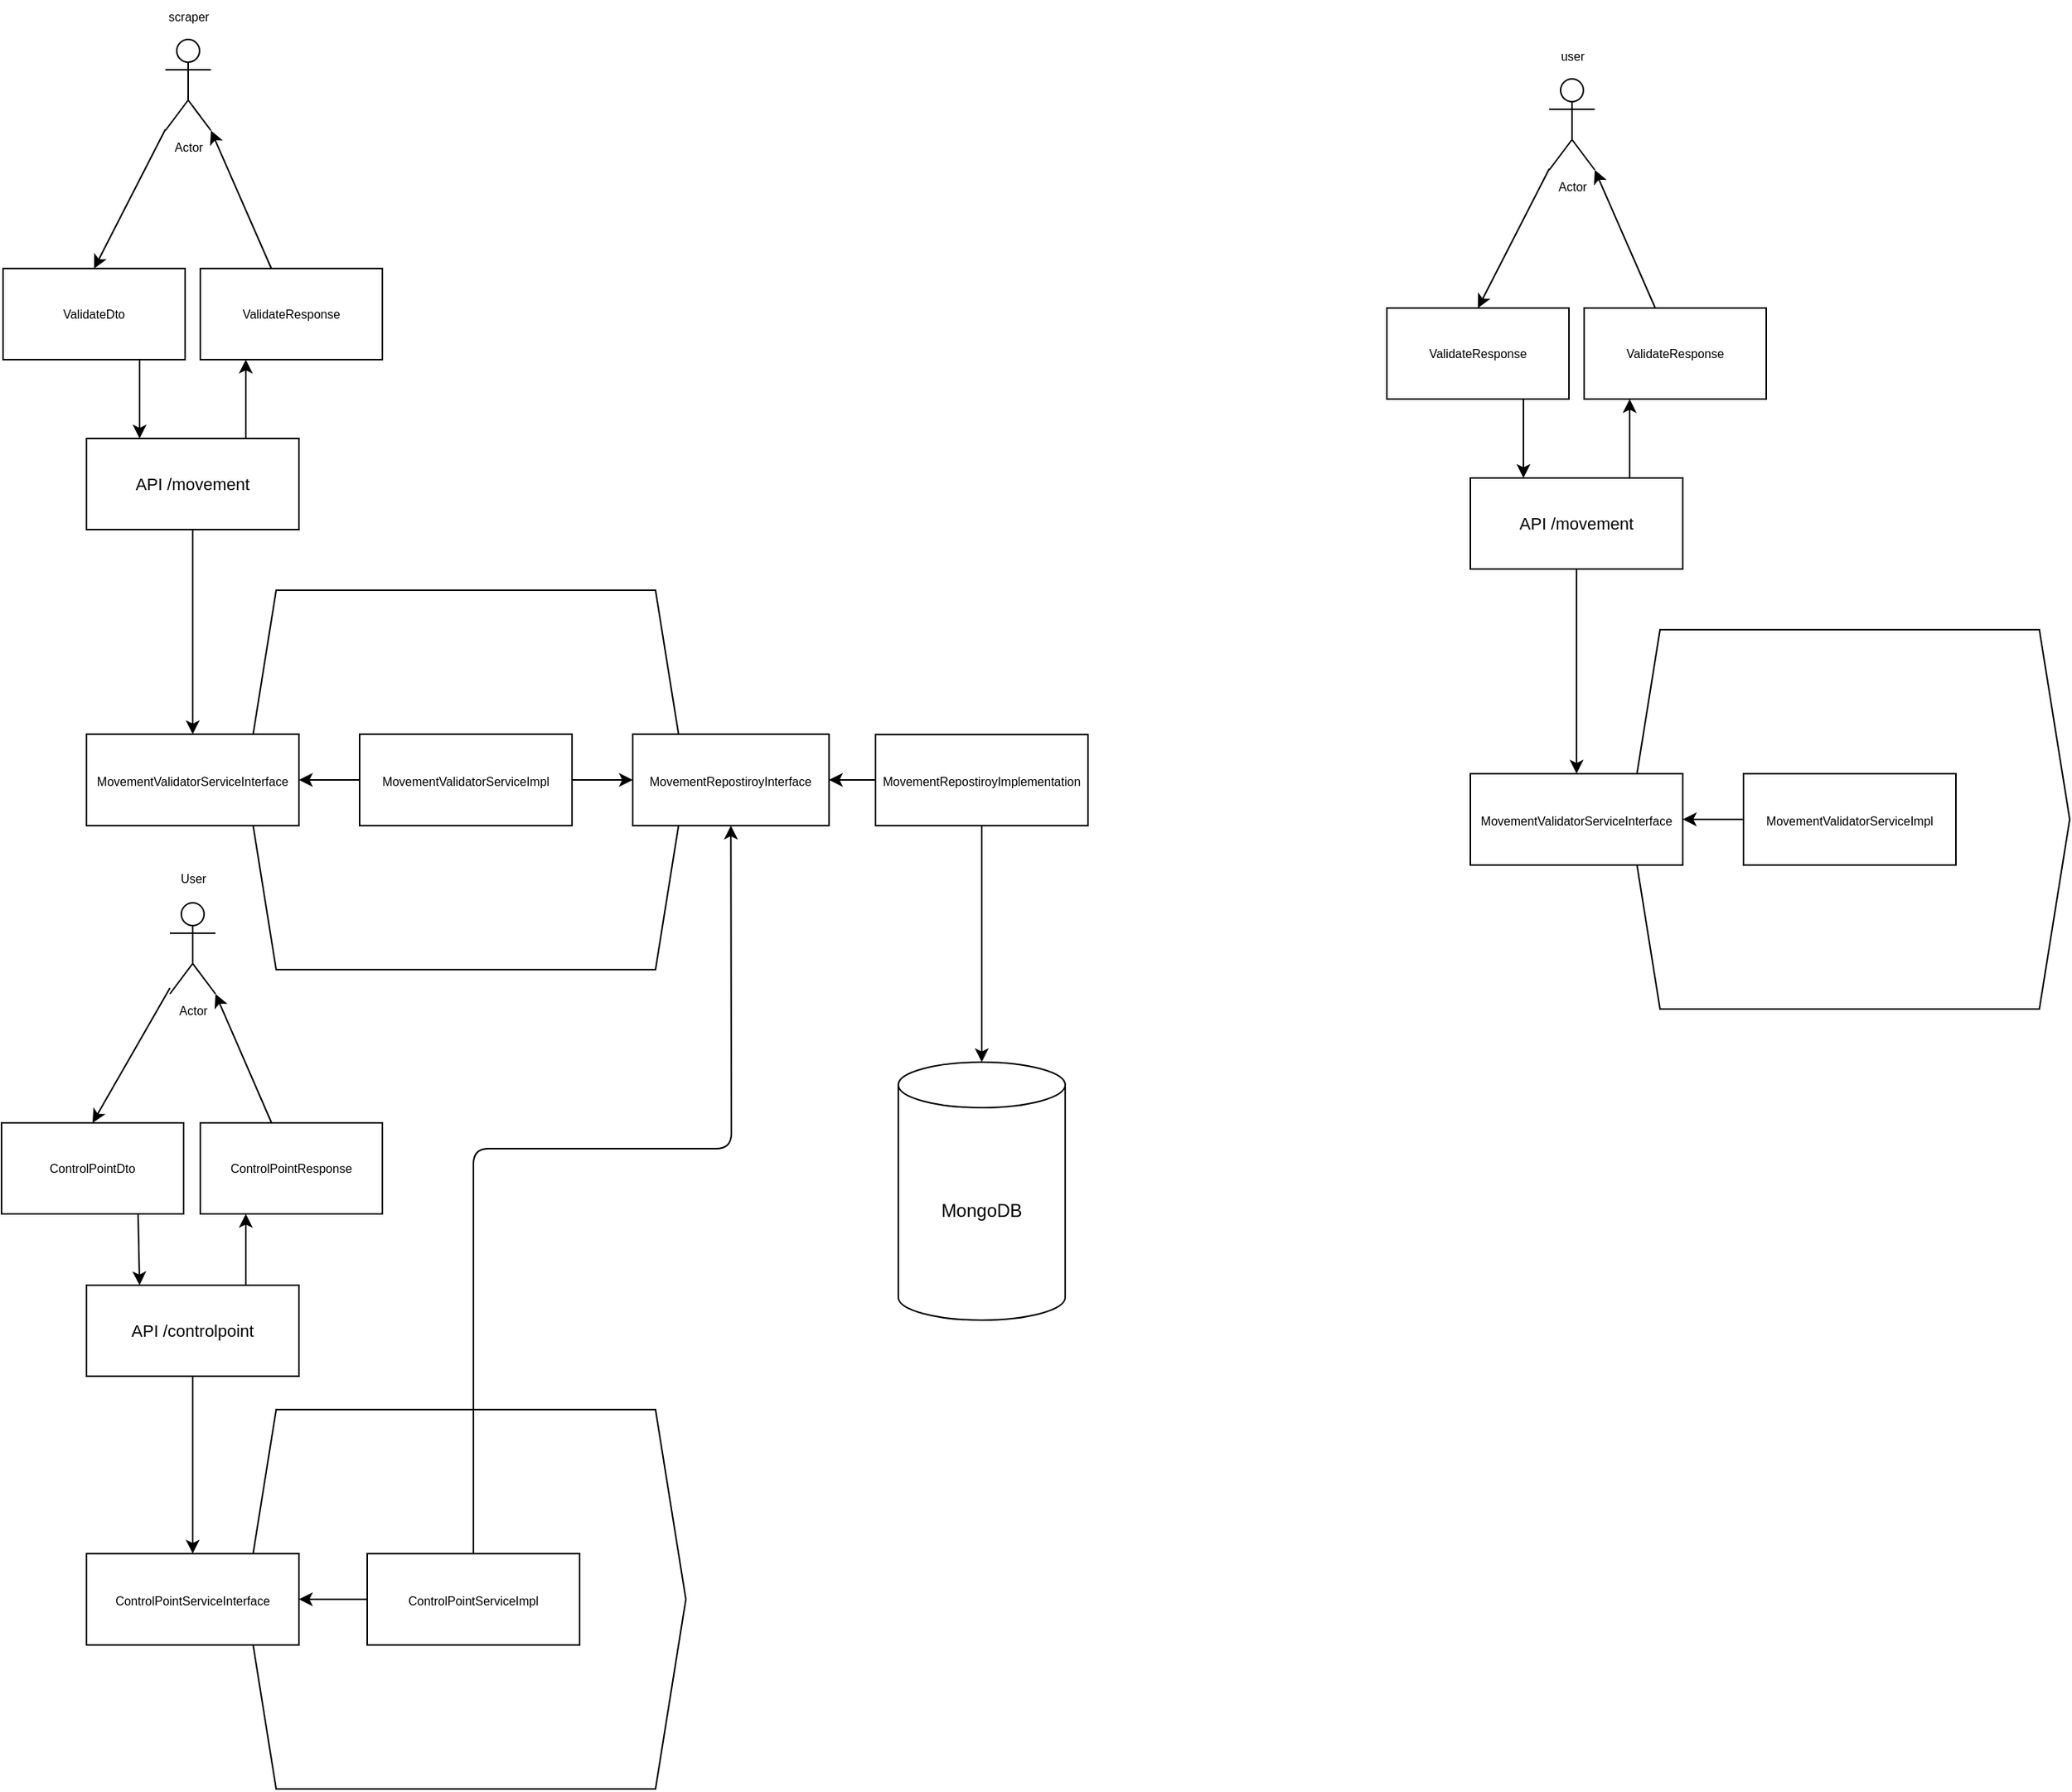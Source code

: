 <mxfile>
    <diagram id="UcGzl7xqechkIH__4ylU" name="Page-1">
        <mxGraphModel dx="1211" dy="1280" grid="0" gridSize="10" guides="1" tooltips="1" connect="1" arrows="1" fold="1" page="0" pageScale="1" pageWidth="827" pageHeight="1169" math="0" shadow="0">
            <root>
                <mxCell id="0"/>
                <mxCell id="1" parent="0"/>
                <mxCell id="19" value="&lt;br&gt;" style="shape=hexagon;perimeter=hexagonPerimeter2;whiteSpace=wrap;html=1;fixedSize=1;" vertex="1" parent="1">
                    <mxGeometry x="325" y="313.99" width="290" height="250" as="geometry"/>
                </mxCell>
                <mxCell id="3" value="MongoDB" style="shape=cylinder3;whiteSpace=wrap;html=1;boundedLbl=1;backgroundOutline=1;size=15;" vertex="1" parent="1">
                    <mxGeometry x="755" y="625" width="110" height="170" as="geometry"/>
                </mxCell>
                <mxCell id="10" value="&lt;span style=&quot;font-size: 8px;&quot;&gt;MovementRepostiroyInterface&lt;/span&gt;" style="rounded=0;whiteSpace=wrap;html=1;align=center;rotation=0;" vertex="1" parent="1">
                    <mxGeometry x="580" y="408.87" width="129.33" height="60.25" as="geometry"/>
                </mxCell>
                <mxCell id="21" style="edgeStyle=none;html=1;entryX=0.5;entryY=0;entryDx=0;entryDy=0;entryPerimeter=0;fontSize=6;" edge="1" parent="1" source="15" target="3">
                    <mxGeometry relative="1" as="geometry">
                        <mxPoint x="810" y="539" as="targetPoint"/>
                    </mxGeometry>
                </mxCell>
                <mxCell id="23" style="edgeStyle=none;html=1;fontSize=6;entryX=1;entryY=0.5;entryDx=0;entryDy=0;" edge="1" parent="1" source="15" target="10">
                    <mxGeometry relative="1" as="geometry">
                        <mxPoint x="530" y="534" as="targetPoint"/>
                    </mxGeometry>
                </mxCell>
                <mxCell id="15" value="&lt;font style=&quot;font-size: 8px;&quot;&gt;MovementRepostiroyImplementation&lt;/font&gt;" style="rounded=0;whiteSpace=wrap;html=1;align=center;rotation=0;" vertex="1" parent="1">
                    <mxGeometry x="740" y="409.12" width="140" height="60" as="geometry"/>
                </mxCell>
                <mxCell id="36" style="edgeStyle=none;html=1;entryX=0.5;entryY=0;entryDx=0;entryDy=0;fontSize=8;" edge="1" parent="1" source="27" target="35">
                    <mxGeometry relative="1" as="geometry"/>
                </mxCell>
                <mxCell id="114" style="edgeStyle=none;html=1;entryX=0.25;entryY=1;entryDx=0;entryDy=0;fontSize=8;exitX=0.75;exitY=0;exitDx=0;exitDy=0;" edge="1" parent="1" source="27" target="108">
                    <mxGeometry relative="1" as="geometry"/>
                </mxCell>
                <mxCell id="27" value="API /movement" style="rounded=0;whiteSpace=wrap;html=1;fontSize=11;" vertex="1" parent="1">
                    <mxGeometry x="220" y="214" width="140" height="60" as="geometry"/>
                </mxCell>
                <mxCell id="33" style="edgeStyle=none;html=1;entryX=0;entryY=0.5;entryDx=0;entryDy=0;fontSize=8;" edge="1" parent="1" source="31" target="10">
                    <mxGeometry relative="1" as="geometry"/>
                </mxCell>
                <mxCell id="37" style="edgeStyle=none;html=1;entryX=1;entryY=0.5;entryDx=0;entryDy=0;fontSize=8;" edge="1" parent="1" source="31" target="35">
                    <mxGeometry relative="1" as="geometry"/>
                </mxCell>
                <mxCell id="31" value="&lt;span style=&quot;font-size: 8px;&quot;&gt;MovementValidatorServiceImpl&lt;/span&gt;" style="rounded=0;whiteSpace=wrap;html=1;align=center;" vertex="1" parent="1">
                    <mxGeometry x="400" y="408.87" width="140" height="60.25" as="geometry"/>
                </mxCell>
                <mxCell id="35" value="&lt;span style=&quot;font-size: 8px;&quot;&gt;MovementValidatorServiceInterface&lt;/span&gt;" style="rounded=0;whiteSpace=wrap;html=1;align=center;" vertex="1" parent="1">
                    <mxGeometry x="220" y="408.87" width="140" height="60.25" as="geometry"/>
                </mxCell>
                <mxCell id="38" value="" style="shape=hexagon;perimeter=hexagonPerimeter2;whiteSpace=wrap;html=1;fixedSize=1;" vertex="1" parent="1">
                    <mxGeometry x="325" y="854.01" width="290" height="250" as="geometry"/>
                </mxCell>
                <mxCell id="55" style="edgeStyle=none;html=1;entryX=1;entryY=0.5;entryDx=0;entryDy=0;fontSize=8;" edge="1" parent="1" source="51" target="52">
                    <mxGeometry relative="1" as="geometry"/>
                </mxCell>
                <mxCell id="120" style="edgeStyle=none;html=1;entryX=0.5;entryY=1;entryDx=0;entryDy=0;fontSize=8;" edge="1" parent="1" source="51" target="10">
                    <mxGeometry relative="1" as="geometry">
                        <Array as="points">
                            <mxPoint x="475" y="682"/>
                            <mxPoint x="645" y="682"/>
                        </Array>
                    </mxGeometry>
                </mxCell>
                <mxCell id="51" value="&lt;span style=&quot;font-size: 8px;&quot;&gt;ControlPointServiceImpl&lt;/span&gt;" style="rounded=0;whiteSpace=wrap;html=1;align=center;" vertex="1" parent="1">
                    <mxGeometry x="405" y="948.88" width="140" height="60.25" as="geometry"/>
                </mxCell>
                <mxCell id="52" value="&lt;span style=&quot;font-size: 8px;&quot;&gt;ControlPointServiceInterface&lt;/span&gt;" style="rounded=0;whiteSpace=wrap;html=1;align=center;" vertex="1" parent="1">
                    <mxGeometry x="220" y="948.88" width="140" height="60.25" as="geometry"/>
                </mxCell>
                <mxCell id="57" style="edgeStyle=none;html=1;entryX=0.5;entryY=0;entryDx=0;entryDy=0;fontSize=8;" edge="1" parent="1" source="53" target="52">
                    <mxGeometry relative="1" as="geometry"/>
                </mxCell>
                <mxCell id="104" style="edgeStyle=none;html=1;entryX=0.25;entryY=1;entryDx=0;entryDy=0;fontSize=8;exitX=0.75;exitY=0;exitDx=0;exitDy=0;" edge="1" parent="1" source="53" target="103">
                    <mxGeometry relative="1" as="geometry"/>
                </mxCell>
                <mxCell id="53" value="API /controlpoint" style="rounded=0;whiteSpace=wrap;html=1;fontSize=11;" vertex="1" parent="1">
                    <mxGeometry x="220" y="772" width="140" height="60" as="geometry"/>
                </mxCell>
                <mxCell id="87" style="edgeStyle=none;html=1;fontSize=8;entryX=0.25;entryY=0;entryDx=0;entryDy=0;exitX=0.75;exitY=1;exitDx=0;exitDy=0;" edge="1" source="88" parent="1" target="53">
                    <mxGeometry relative="1" as="geometry">
                        <mxPoint x="320" y="688" as="sourcePoint"/>
                        <mxPoint x="247" y="754" as="targetPoint"/>
                    </mxGeometry>
                </mxCell>
                <mxCell id="88" value="ControlPointDto" style="rounded=0;whiteSpace=wrap;html=1;fontSize=8;" vertex="1" parent="1">
                    <mxGeometry x="164" y="665" width="120" height="60" as="geometry"/>
                </mxCell>
                <mxCell id="102" style="edgeStyle=none;html=1;entryX=0.5;entryY=0;entryDx=0;entryDy=0;fontSize=8;" edge="1" parent="1" source="100" target="88">
                    <mxGeometry relative="1" as="geometry"/>
                </mxCell>
                <mxCell id="100" value="Actor" style="shape=umlActor;verticalLabelPosition=bottom;verticalAlign=top;html=1;outlineConnect=0;fontSize=8;" vertex="1" parent="1">
                    <mxGeometry x="275" y="520" width="30" height="60" as="geometry"/>
                </mxCell>
                <mxCell id="101" value="User" style="text;html=1;align=center;verticalAlign=middle;resizable=0;points=[];autosize=1;strokeColor=none;fillColor=none;fontSize=8;" vertex="1" parent="1">
                    <mxGeometry x="272.5" y="493" width="35" height="22" as="geometry"/>
                </mxCell>
                <mxCell id="115" style="edgeStyle=none;html=1;entryX=1;entryY=1;entryDx=0;entryDy=0;entryPerimeter=0;fontSize=8;" edge="1" parent="1" source="103" target="100">
                    <mxGeometry relative="1" as="geometry"/>
                </mxCell>
                <mxCell id="103" value="ControlPointResponse" style="rounded=0;whiteSpace=wrap;html=1;fontSize=8;" vertex="1" parent="1">
                    <mxGeometry x="295" y="665" width="120" height="60" as="geometry"/>
                </mxCell>
                <mxCell id="113" style="edgeStyle=none;html=1;entryX=0.25;entryY=0;entryDx=0;entryDy=0;fontSize=8;exitX=0.75;exitY=1;exitDx=0;exitDy=0;" edge="1" parent="1" source="106" target="27">
                    <mxGeometry relative="1" as="geometry"/>
                </mxCell>
                <mxCell id="106" value="ValidateDto" style="rounded=0;whiteSpace=wrap;html=1;fontSize=8;" vertex="1" parent="1">
                    <mxGeometry x="165" y="102" width="120" height="60" as="geometry"/>
                </mxCell>
                <mxCell id="107" style="edgeStyle=none;html=1;entryX=1;entryY=1;entryDx=0;entryDy=0;entryPerimeter=0;fontSize=8;" edge="1" source="108" target="110" parent="1">
                    <mxGeometry relative="1" as="geometry"/>
                </mxCell>
                <mxCell id="108" value="ValidateResponse" style="rounded=0;whiteSpace=wrap;html=1;fontSize=8;" vertex="1" parent="1">
                    <mxGeometry x="295" y="102" width="120" height="60" as="geometry"/>
                </mxCell>
                <mxCell id="109" style="edgeStyle=none;html=1;entryX=0.5;entryY=0;entryDx=0;entryDy=0;fontSize=8;" edge="1" source="110" target="106" parent="1">
                    <mxGeometry relative="1" as="geometry"/>
                </mxCell>
                <mxCell id="110" value="Actor" style="shape=umlActor;verticalLabelPosition=bottom;verticalAlign=top;html=1;outlineConnect=0;fontSize=8;" vertex="1" parent="1">
                    <mxGeometry x="272" y="-49" width="30" height="60" as="geometry"/>
                </mxCell>
                <mxCell id="111" value="scraper" style="text;html=1;align=center;verticalAlign=middle;resizable=0;points=[];autosize=1;strokeColor=none;fillColor=none;fontSize=8;" vertex="1" parent="1">
                    <mxGeometry x="264" y="-75" width="45" height="22" as="geometry"/>
                </mxCell>
                <mxCell id="126" value="&lt;br&gt;" style="shape=hexagon;perimeter=hexagonPerimeter2;whiteSpace=wrap;html=1;fixedSize=1;" vertex="1" parent="1">
                    <mxGeometry x="1237" y="339.99" width="290" height="250" as="geometry"/>
                </mxCell>
                <mxCell id="128" style="edgeStyle=none;html=1;entryX=0.5;entryY=0;entryDx=0;entryDy=0;fontSize=8;" edge="1" source="130" target="134" parent="1">
                    <mxGeometry relative="1" as="geometry"/>
                </mxCell>
                <mxCell id="129" style="edgeStyle=none;html=1;entryX=0.25;entryY=1;entryDx=0;entryDy=0;fontSize=8;exitX=0.75;exitY=0;exitDx=0;exitDy=0;" edge="1" source="130" target="139" parent="1">
                    <mxGeometry relative="1" as="geometry"/>
                </mxCell>
                <mxCell id="130" value="API /movement" style="rounded=0;whiteSpace=wrap;html=1;fontSize=11;" vertex="1" parent="1">
                    <mxGeometry x="1132" y="240" width="140" height="60" as="geometry"/>
                </mxCell>
                <mxCell id="132" style="edgeStyle=none;html=1;entryX=1;entryY=0.5;entryDx=0;entryDy=0;fontSize=8;" edge="1" source="133" target="134" parent="1">
                    <mxGeometry relative="1" as="geometry"/>
                </mxCell>
                <mxCell id="133" value="&lt;span style=&quot;font-size: 8px;&quot;&gt;MovementValidatorServiceImpl&lt;/span&gt;" style="rounded=0;whiteSpace=wrap;html=1;align=center;" vertex="1" parent="1">
                    <mxGeometry x="1312" y="434.87" width="140" height="60.25" as="geometry"/>
                </mxCell>
                <mxCell id="134" value="&lt;span style=&quot;font-size: 8px;&quot;&gt;MovementValidatorServiceInterface&lt;/span&gt;" style="rounded=0;whiteSpace=wrap;html=1;align=center;" vertex="1" parent="1">
                    <mxGeometry x="1132" y="434.87" width="140" height="60.25" as="geometry"/>
                </mxCell>
                <mxCell id="137" style="edgeStyle=none;html=1;entryX=0.25;entryY=0;entryDx=0;entryDy=0;fontSize=8;exitX=0.75;exitY=1;exitDx=0;exitDy=0;" edge="1" target="130" parent="1" source="143">
                    <mxGeometry relative="1" as="geometry">
                        <mxPoint x="1167" y="194" as="sourcePoint"/>
                    </mxGeometry>
                </mxCell>
                <mxCell id="138" style="edgeStyle=none;html=1;entryX=1;entryY=1;entryDx=0;entryDy=0;entryPerimeter=0;fontSize=8;" edge="1" source="139" target="141" parent="1">
                    <mxGeometry relative="1" as="geometry"/>
                </mxCell>
                <mxCell id="139" value="ValidateResponse" style="rounded=0;whiteSpace=wrap;html=1;fontSize=8;" vertex="1" parent="1">
                    <mxGeometry x="1207" y="128" width="120" height="60" as="geometry"/>
                </mxCell>
                <mxCell id="140" style="edgeStyle=none;html=1;entryX=0.5;entryY=0;entryDx=0;entryDy=0;fontSize=8;" edge="1" source="141" parent="1" target="143">
                    <mxGeometry relative="1" as="geometry">
                        <mxPoint x="1137" y="128" as="targetPoint"/>
                    </mxGeometry>
                </mxCell>
                <mxCell id="141" value="Actor" style="shape=umlActor;verticalLabelPosition=bottom;verticalAlign=top;html=1;outlineConnect=0;fontSize=8;" vertex="1" parent="1">
                    <mxGeometry x="1184" y="-23" width="30" height="60" as="geometry"/>
                </mxCell>
                <mxCell id="142" value="user" style="text;html=1;align=center;verticalAlign=middle;resizable=0;points=[];autosize=1;strokeColor=none;fillColor=none;fontSize=8;" vertex="1" parent="1">
                    <mxGeometry x="1182" y="-49" width="34" height="22" as="geometry"/>
                </mxCell>
                <mxCell id="143" value="ValidateResponse" style="rounded=0;whiteSpace=wrap;html=1;fontSize=8;" vertex="1" parent="1">
                    <mxGeometry x="1077" y="128" width="120" height="60" as="geometry"/>
                </mxCell>
            </root>
        </mxGraphModel>
    </diagram>
</mxfile>